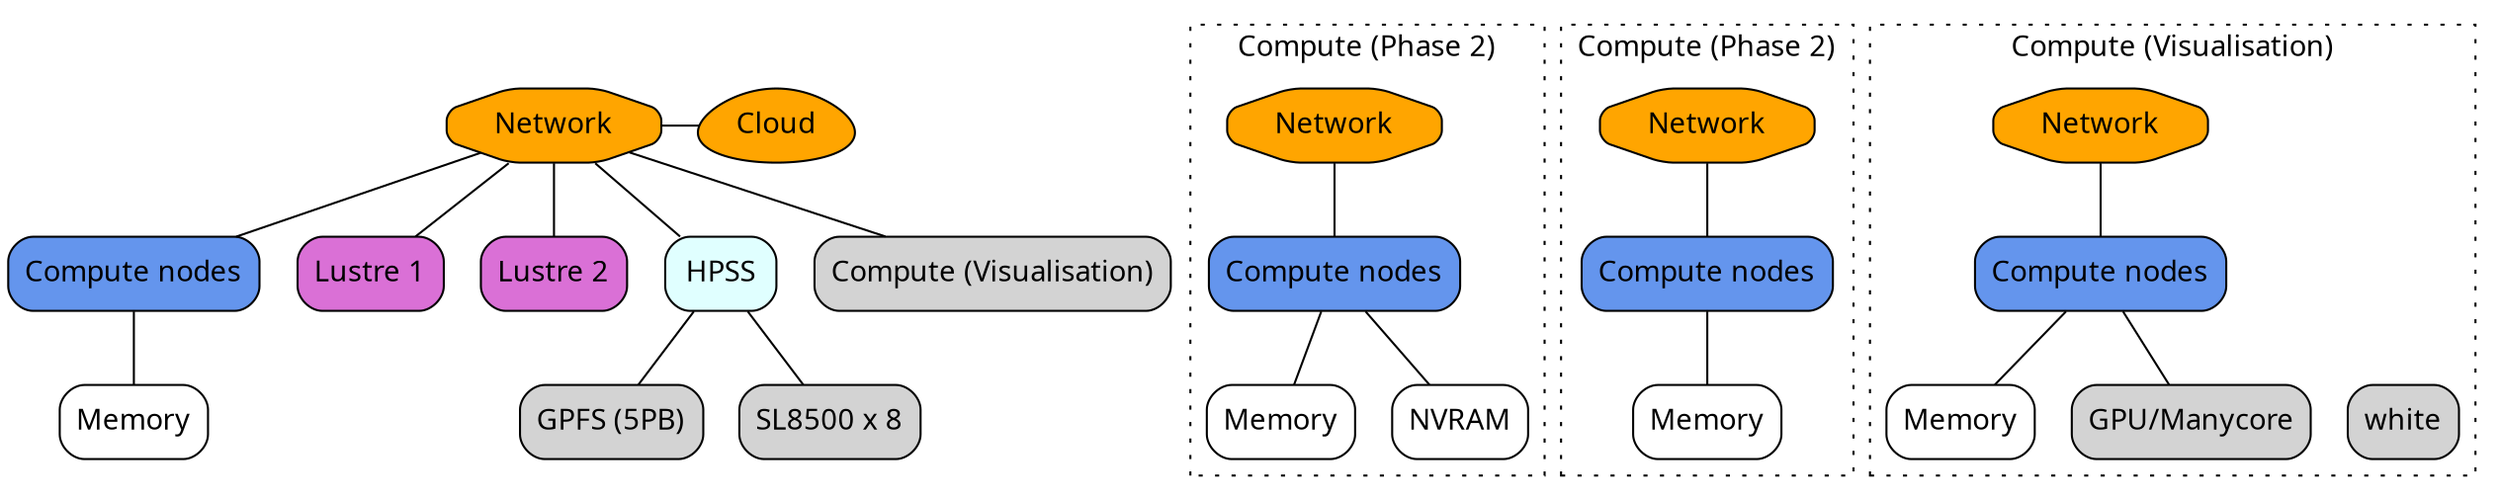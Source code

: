 graph changed {
  graph [fontname = "sans serif"];
  node [fontname = "sans serif", shape=box, style="filled, rounded"];
  edge [fontname = "sans serif"];

  {rank = same;
  	"Compute nodes" [fillcolor="cornflowerblue"];
  }

  {rank = same;
  	"Memory" [fillcolor="white"];
  }
  "Compute nodes" -- "Memory";





  subgraph cluster_computer1 {
    label = "Compute (Phase 2)";
    graph[style=dotted];

    {rank = same;
    "Compute nodes 1" [label="Compute nodes", fillcolor="cornflowerblue"];
    }
    {rank = same;
    "Memory 1" [label="Memory", fillcolor="white"];
    "NVRAM 1"  [label="NVRAM", fillcolor="white"];
    }
    "Compute nodes 1" -- "Memory 1";
    "Compute nodes 1" -- "NVRAM 1";

    "Network 1" [shape="octagon", label="Network", fillcolor="orange"];
    "Network 1" -- "Compute nodes 1";
  }

  subgraph cluster_computer2 {
    label = "Compute (Phase 2)";
    graph[style=dotted];

    {rank = same;
    "Compute nodes 2" [label="Compute nodes", fillcolor="cornflowerblue"];
    }
    {rank = same;
    "Memory 2" [label="Memory", fillcolor="white"];
    }
    "Compute nodes 2" -- "Memory 2";

    "Network 2" [shape="octagon",  label="Network", fillcolor="orange"];
    "Network 2" -- "Compute nodes 2";
  }

  subgraph cluster_computer3 {
    label = "Compute (Visualisation)";
    graph[style=dotted];

    {rank = same;
    "Compute nodes 3" [label="Compute nodes", fillcolor="cornflowerblue"];
    }
    {rank = same;
    white"Memory 3" [label="Memory", fillcolor="white"];
    }
    "Compute nodes 3" -- "Memory 3";
    "Compute nodes 3" -- "GPU/Manycore";

    "Network 3" [shape="octagon",  label="Network", fillcolor="orange"];
    "Network 3" -- "Compute nodes 3";
  }


  {rank = same;
	  "Lustre 1" [fillcolor="orchid"];
	  "Lustre 2" [fillcolor="orchid"];

	  "HPSS" [fillcolor="lightcyan"];
  }


  "HPSS" -- "GPFS (5PB)";
  "HPSS" -- "SL8500 x 8";

  {rank = same;
    "Network" [shape="octagon", fillcolor="orange"];
    "Cloud"  [shape="egg", fillcolor="orange"];
  }

  "Network" -- "Compute nodes";
  "Network" -- "Compute (Visualisation)";
  "Network" -- "Cloud";
  "Network" -- "HPSS";
  "Network" -- "Lustre 1";
  "Network" -- "Lustre 2";
}
